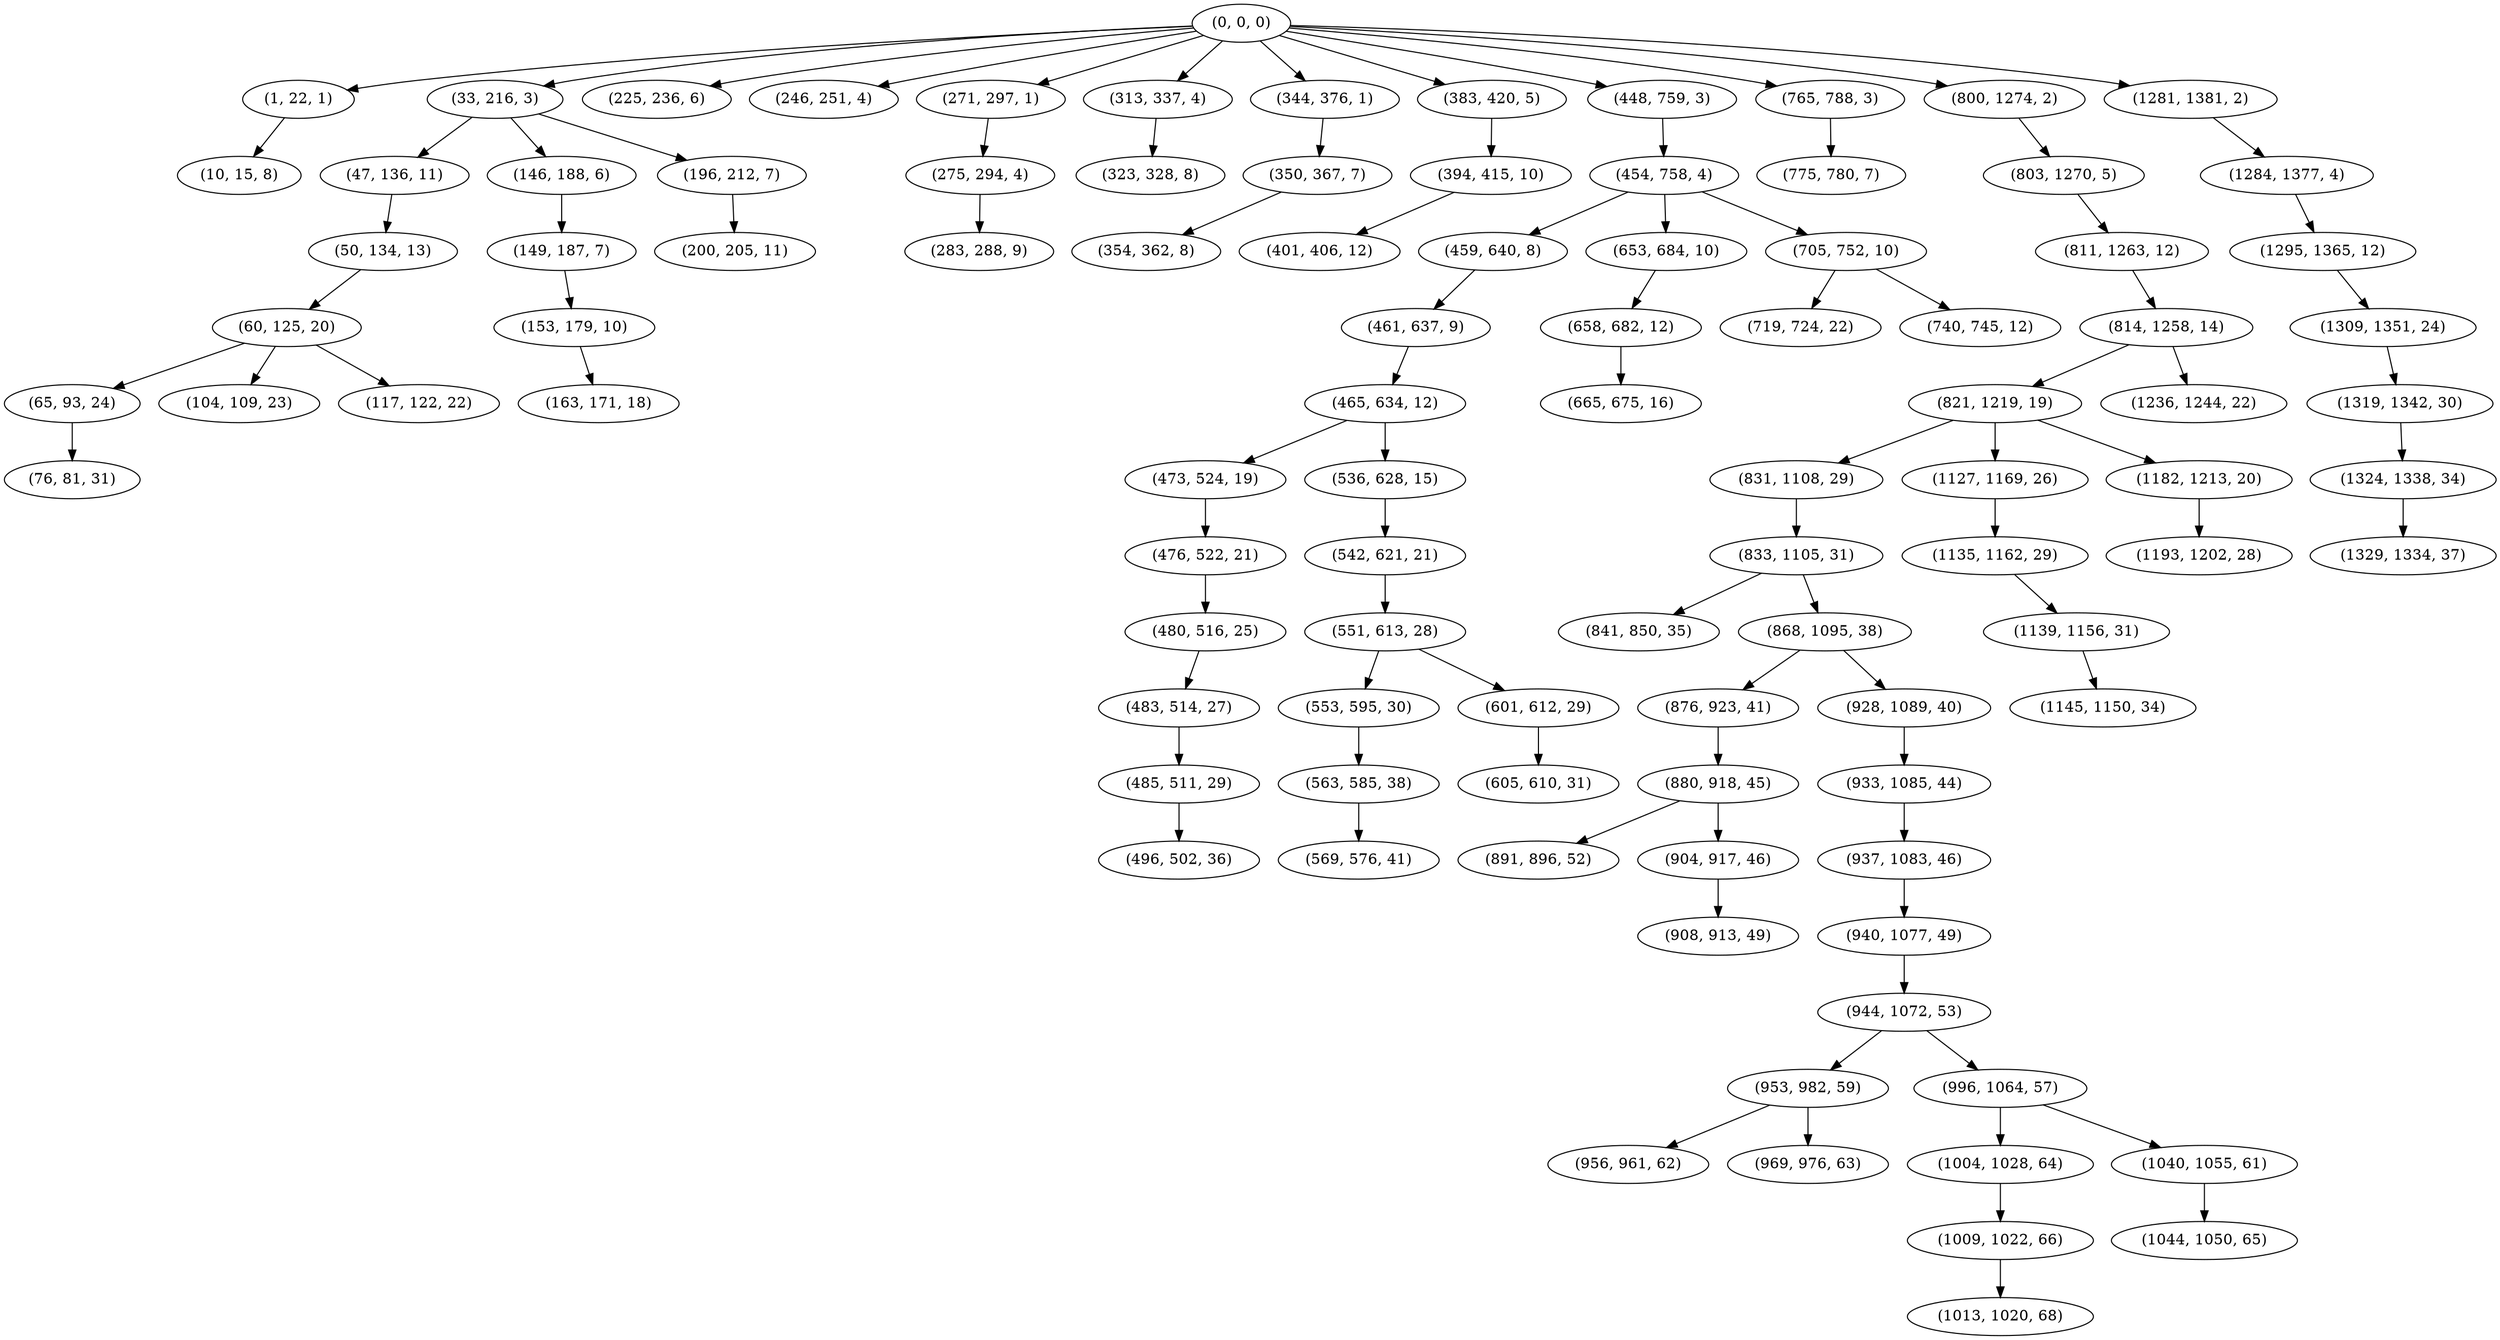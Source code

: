 digraph tree {
    "(0, 0, 0)";
    "(1, 22, 1)";
    "(10, 15, 8)";
    "(33, 216, 3)";
    "(47, 136, 11)";
    "(50, 134, 13)";
    "(60, 125, 20)";
    "(65, 93, 24)";
    "(76, 81, 31)";
    "(104, 109, 23)";
    "(117, 122, 22)";
    "(146, 188, 6)";
    "(149, 187, 7)";
    "(153, 179, 10)";
    "(163, 171, 18)";
    "(196, 212, 7)";
    "(200, 205, 11)";
    "(225, 236, 6)";
    "(246, 251, 4)";
    "(271, 297, 1)";
    "(275, 294, 4)";
    "(283, 288, 9)";
    "(313, 337, 4)";
    "(323, 328, 8)";
    "(344, 376, 1)";
    "(350, 367, 7)";
    "(354, 362, 8)";
    "(383, 420, 5)";
    "(394, 415, 10)";
    "(401, 406, 12)";
    "(448, 759, 3)";
    "(454, 758, 4)";
    "(459, 640, 8)";
    "(461, 637, 9)";
    "(465, 634, 12)";
    "(473, 524, 19)";
    "(476, 522, 21)";
    "(480, 516, 25)";
    "(483, 514, 27)";
    "(485, 511, 29)";
    "(496, 502, 36)";
    "(536, 628, 15)";
    "(542, 621, 21)";
    "(551, 613, 28)";
    "(553, 595, 30)";
    "(563, 585, 38)";
    "(569, 576, 41)";
    "(601, 612, 29)";
    "(605, 610, 31)";
    "(653, 684, 10)";
    "(658, 682, 12)";
    "(665, 675, 16)";
    "(705, 752, 10)";
    "(719, 724, 22)";
    "(740, 745, 12)";
    "(765, 788, 3)";
    "(775, 780, 7)";
    "(800, 1274, 2)";
    "(803, 1270, 5)";
    "(811, 1263, 12)";
    "(814, 1258, 14)";
    "(821, 1219, 19)";
    "(831, 1108, 29)";
    "(833, 1105, 31)";
    "(841, 850, 35)";
    "(868, 1095, 38)";
    "(876, 923, 41)";
    "(880, 918, 45)";
    "(891, 896, 52)";
    "(904, 917, 46)";
    "(908, 913, 49)";
    "(928, 1089, 40)";
    "(933, 1085, 44)";
    "(937, 1083, 46)";
    "(940, 1077, 49)";
    "(944, 1072, 53)";
    "(953, 982, 59)";
    "(956, 961, 62)";
    "(969, 976, 63)";
    "(996, 1064, 57)";
    "(1004, 1028, 64)";
    "(1009, 1022, 66)";
    "(1013, 1020, 68)";
    "(1040, 1055, 61)";
    "(1044, 1050, 65)";
    "(1127, 1169, 26)";
    "(1135, 1162, 29)";
    "(1139, 1156, 31)";
    "(1145, 1150, 34)";
    "(1182, 1213, 20)";
    "(1193, 1202, 28)";
    "(1236, 1244, 22)";
    "(1281, 1381, 2)";
    "(1284, 1377, 4)";
    "(1295, 1365, 12)";
    "(1309, 1351, 24)";
    "(1319, 1342, 30)";
    "(1324, 1338, 34)";
    "(1329, 1334, 37)";
    "(0, 0, 0)" -> "(1, 22, 1)";
    "(0, 0, 0)" -> "(33, 216, 3)";
    "(0, 0, 0)" -> "(225, 236, 6)";
    "(0, 0, 0)" -> "(246, 251, 4)";
    "(0, 0, 0)" -> "(271, 297, 1)";
    "(0, 0, 0)" -> "(313, 337, 4)";
    "(0, 0, 0)" -> "(344, 376, 1)";
    "(0, 0, 0)" -> "(383, 420, 5)";
    "(0, 0, 0)" -> "(448, 759, 3)";
    "(0, 0, 0)" -> "(765, 788, 3)";
    "(0, 0, 0)" -> "(800, 1274, 2)";
    "(0, 0, 0)" -> "(1281, 1381, 2)";
    "(1, 22, 1)" -> "(10, 15, 8)";
    "(33, 216, 3)" -> "(47, 136, 11)";
    "(33, 216, 3)" -> "(146, 188, 6)";
    "(33, 216, 3)" -> "(196, 212, 7)";
    "(47, 136, 11)" -> "(50, 134, 13)";
    "(50, 134, 13)" -> "(60, 125, 20)";
    "(60, 125, 20)" -> "(65, 93, 24)";
    "(60, 125, 20)" -> "(104, 109, 23)";
    "(60, 125, 20)" -> "(117, 122, 22)";
    "(65, 93, 24)" -> "(76, 81, 31)";
    "(146, 188, 6)" -> "(149, 187, 7)";
    "(149, 187, 7)" -> "(153, 179, 10)";
    "(153, 179, 10)" -> "(163, 171, 18)";
    "(196, 212, 7)" -> "(200, 205, 11)";
    "(271, 297, 1)" -> "(275, 294, 4)";
    "(275, 294, 4)" -> "(283, 288, 9)";
    "(313, 337, 4)" -> "(323, 328, 8)";
    "(344, 376, 1)" -> "(350, 367, 7)";
    "(350, 367, 7)" -> "(354, 362, 8)";
    "(383, 420, 5)" -> "(394, 415, 10)";
    "(394, 415, 10)" -> "(401, 406, 12)";
    "(448, 759, 3)" -> "(454, 758, 4)";
    "(454, 758, 4)" -> "(459, 640, 8)";
    "(454, 758, 4)" -> "(653, 684, 10)";
    "(454, 758, 4)" -> "(705, 752, 10)";
    "(459, 640, 8)" -> "(461, 637, 9)";
    "(461, 637, 9)" -> "(465, 634, 12)";
    "(465, 634, 12)" -> "(473, 524, 19)";
    "(465, 634, 12)" -> "(536, 628, 15)";
    "(473, 524, 19)" -> "(476, 522, 21)";
    "(476, 522, 21)" -> "(480, 516, 25)";
    "(480, 516, 25)" -> "(483, 514, 27)";
    "(483, 514, 27)" -> "(485, 511, 29)";
    "(485, 511, 29)" -> "(496, 502, 36)";
    "(536, 628, 15)" -> "(542, 621, 21)";
    "(542, 621, 21)" -> "(551, 613, 28)";
    "(551, 613, 28)" -> "(553, 595, 30)";
    "(551, 613, 28)" -> "(601, 612, 29)";
    "(553, 595, 30)" -> "(563, 585, 38)";
    "(563, 585, 38)" -> "(569, 576, 41)";
    "(601, 612, 29)" -> "(605, 610, 31)";
    "(653, 684, 10)" -> "(658, 682, 12)";
    "(658, 682, 12)" -> "(665, 675, 16)";
    "(705, 752, 10)" -> "(719, 724, 22)";
    "(705, 752, 10)" -> "(740, 745, 12)";
    "(765, 788, 3)" -> "(775, 780, 7)";
    "(800, 1274, 2)" -> "(803, 1270, 5)";
    "(803, 1270, 5)" -> "(811, 1263, 12)";
    "(811, 1263, 12)" -> "(814, 1258, 14)";
    "(814, 1258, 14)" -> "(821, 1219, 19)";
    "(814, 1258, 14)" -> "(1236, 1244, 22)";
    "(821, 1219, 19)" -> "(831, 1108, 29)";
    "(821, 1219, 19)" -> "(1127, 1169, 26)";
    "(821, 1219, 19)" -> "(1182, 1213, 20)";
    "(831, 1108, 29)" -> "(833, 1105, 31)";
    "(833, 1105, 31)" -> "(841, 850, 35)";
    "(833, 1105, 31)" -> "(868, 1095, 38)";
    "(868, 1095, 38)" -> "(876, 923, 41)";
    "(868, 1095, 38)" -> "(928, 1089, 40)";
    "(876, 923, 41)" -> "(880, 918, 45)";
    "(880, 918, 45)" -> "(891, 896, 52)";
    "(880, 918, 45)" -> "(904, 917, 46)";
    "(904, 917, 46)" -> "(908, 913, 49)";
    "(928, 1089, 40)" -> "(933, 1085, 44)";
    "(933, 1085, 44)" -> "(937, 1083, 46)";
    "(937, 1083, 46)" -> "(940, 1077, 49)";
    "(940, 1077, 49)" -> "(944, 1072, 53)";
    "(944, 1072, 53)" -> "(953, 982, 59)";
    "(944, 1072, 53)" -> "(996, 1064, 57)";
    "(953, 982, 59)" -> "(956, 961, 62)";
    "(953, 982, 59)" -> "(969, 976, 63)";
    "(996, 1064, 57)" -> "(1004, 1028, 64)";
    "(996, 1064, 57)" -> "(1040, 1055, 61)";
    "(1004, 1028, 64)" -> "(1009, 1022, 66)";
    "(1009, 1022, 66)" -> "(1013, 1020, 68)";
    "(1040, 1055, 61)" -> "(1044, 1050, 65)";
    "(1127, 1169, 26)" -> "(1135, 1162, 29)";
    "(1135, 1162, 29)" -> "(1139, 1156, 31)";
    "(1139, 1156, 31)" -> "(1145, 1150, 34)";
    "(1182, 1213, 20)" -> "(1193, 1202, 28)";
    "(1281, 1381, 2)" -> "(1284, 1377, 4)";
    "(1284, 1377, 4)" -> "(1295, 1365, 12)";
    "(1295, 1365, 12)" -> "(1309, 1351, 24)";
    "(1309, 1351, 24)" -> "(1319, 1342, 30)";
    "(1319, 1342, 30)" -> "(1324, 1338, 34)";
    "(1324, 1338, 34)" -> "(1329, 1334, 37)";
}
